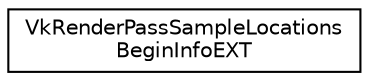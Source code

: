 digraph "Graphical Class Hierarchy"
{
 // LATEX_PDF_SIZE
  edge [fontname="Helvetica",fontsize="10",labelfontname="Helvetica",labelfontsize="10"];
  node [fontname="Helvetica",fontsize="10",shape=record];
  rankdir="LR";
  Node0 [label="VkRenderPassSampleLocations\lBeginInfoEXT",height=0.2,width=0.4,color="black", fillcolor="white", style="filled",URL="$d8/dc8/structVkRenderPassSampleLocationsBeginInfoEXT.html",tooltip=" "];
}
